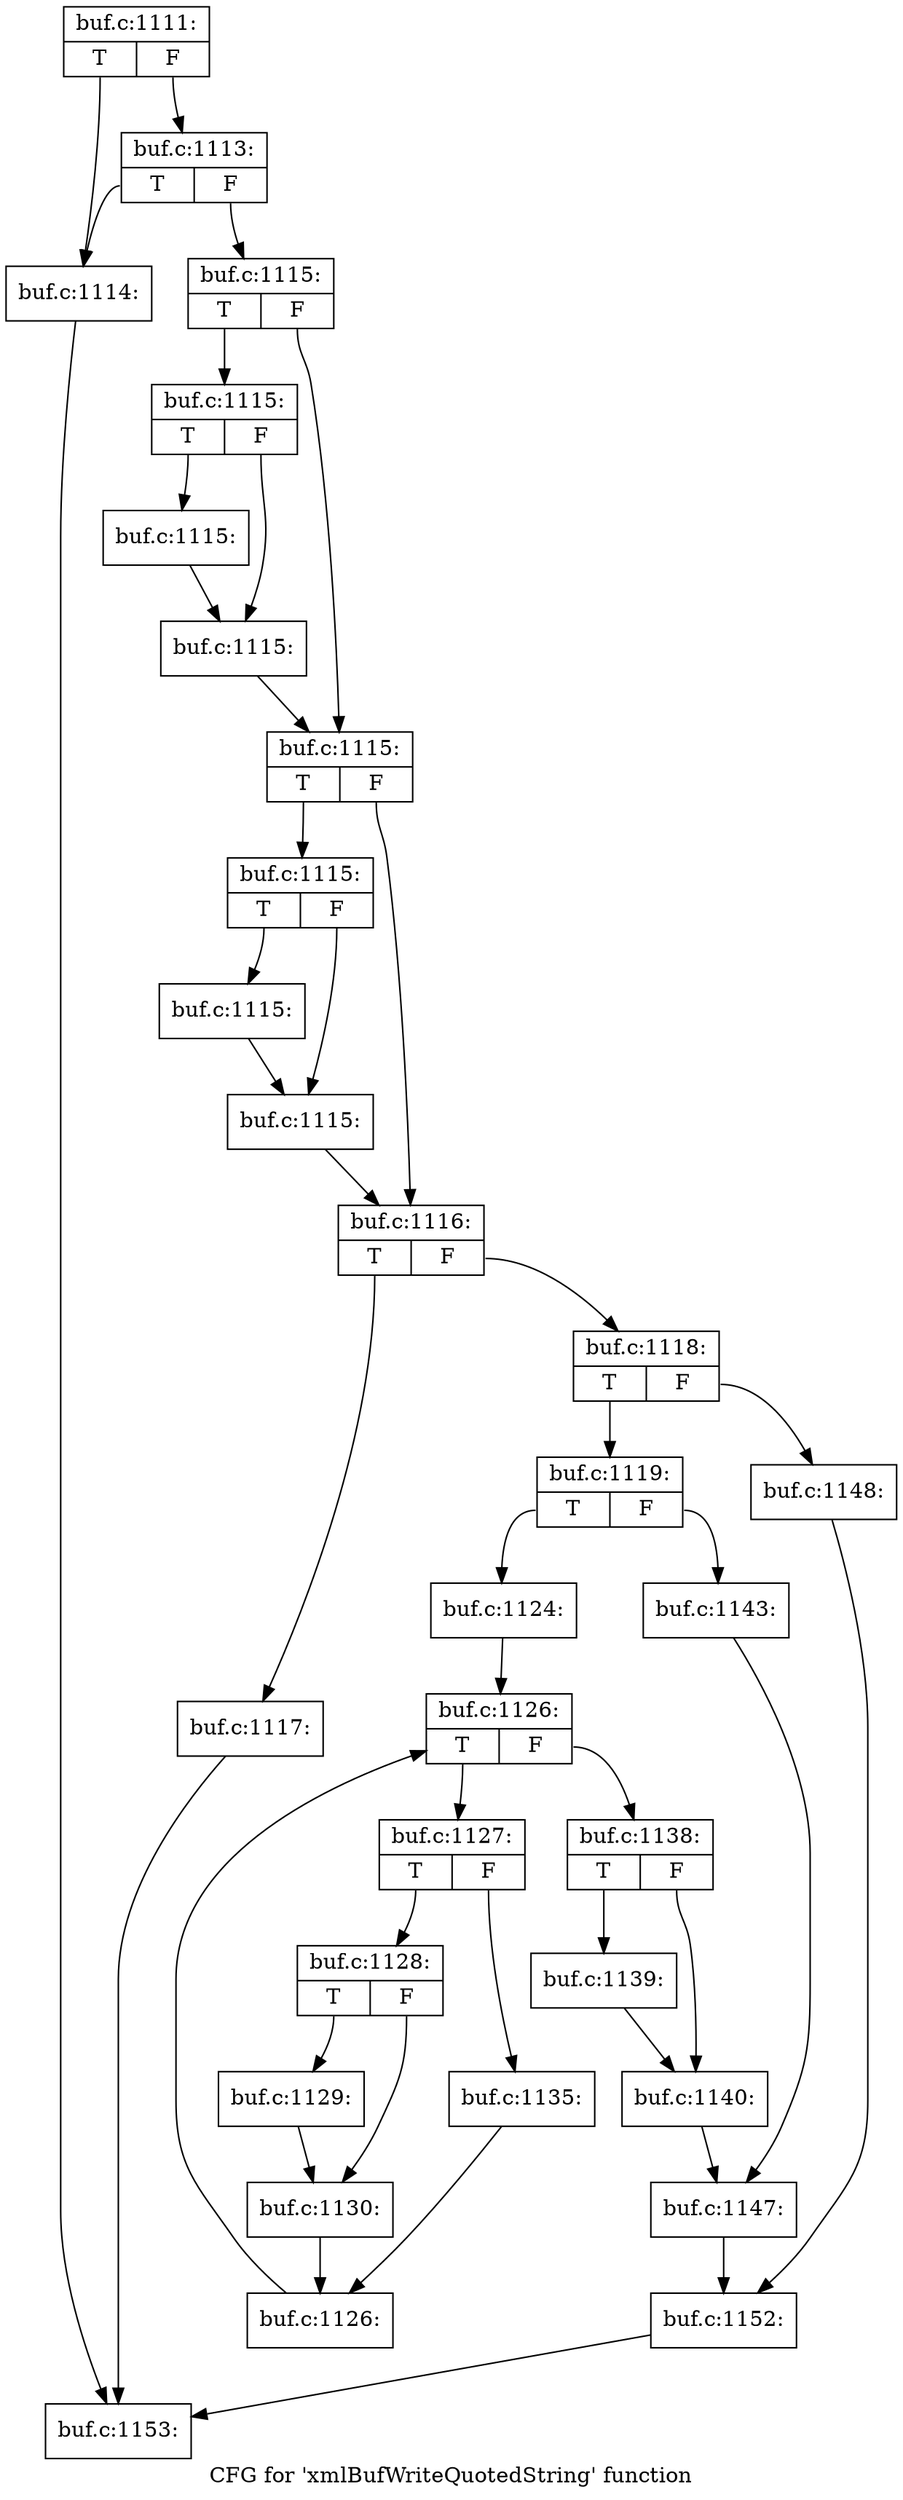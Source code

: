 digraph "CFG for 'xmlBufWriteQuotedString' function" {
	label="CFG for 'xmlBufWriteQuotedString' function";

	Node0x563bea0 [shape=record,label="{buf.c:1111:|{<s0>T|<s1>F}}"];
	Node0x563bea0:s0 -> Node0x563cc90;
	Node0x563bea0:s1 -> Node0x563cd30;
	Node0x563cd30 [shape=record,label="{buf.c:1113:|{<s0>T|<s1>F}}"];
	Node0x563cd30:s0 -> Node0x563cc90;
	Node0x563cd30:s1 -> Node0x563cce0;
	Node0x563cc90 [shape=record,label="{buf.c:1114:}"];
	Node0x563cc90 -> Node0x56378f0;
	Node0x563cce0 [shape=record,label="{buf.c:1115:|{<s0>T|<s1>F}}"];
	Node0x563cce0:s0 -> Node0x563d520;
	Node0x563cce0:s1 -> Node0x563d570;
	Node0x563d520 [shape=record,label="{buf.c:1115:|{<s0>T|<s1>F}}"];
	Node0x563d520:s0 -> Node0x563daf0;
	Node0x563d520:s1 -> Node0x563db40;
	Node0x563daf0 [shape=record,label="{buf.c:1115:}"];
	Node0x563daf0 -> Node0x563db40;
	Node0x563db40 [shape=record,label="{buf.c:1115:}"];
	Node0x563db40 -> Node0x563d570;
	Node0x563d570 [shape=record,label="{buf.c:1115:|{<s0>T|<s1>F}}"];
	Node0x563d570:s0 -> Node0x563e1e0;
	Node0x563d570:s1 -> Node0x563e230;
	Node0x563e1e0 [shape=record,label="{buf.c:1115:|{<s0>T|<s1>F}}"];
	Node0x563e1e0:s0 -> Node0x563e7b0;
	Node0x563e1e0:s1 -> Node0x563e800;
	Node0x563e7b0 [shape=record,label="{buf.c:1115:}"];
	Node0x563e7b0 -> Node0x563e800;
	Node0x563e800 [shape=record,label="{buf.c:1115:}"];
	Node0x563e800 -> Node0x563e230;
	Node0x563e230 [shape=record,label="{buf.c:1116:|{<s0>T|<s1>F}}"];
	Node0x563e230:s0 -> Node0x563ef00;
	Node0x563e230:s1 -> Node0x563ef50;
	Node0x563ef00 [shape=record,label="{buf.c:1117:}"];
	Node0x563ef00 -> Node0x56378f0;
	Node0x563ef50 [shape=record,label="{buf.c:1118:|{<s0>T|<s1>F}}"];
	Node0x563ef50:s0 -> Node0x563f540;
	Node0x563ef50:s1 -> Node0x563f5e0;
	Node0x563f540 [shape=record,label="{buf.c:1119:|{<s0>T|<s1>F}}"];
	Node0x563f540:s0 -> Node0x5640360;
	Node0x563f540:s1 -> Node0x5640400;
	Node0x5640360 [shape=record,label="{buf.c:1124:}"];
	Node0x5640360 -> Node0x563fd20;
	Node0x563fd20 [shape=record,label="{buf.c:1126:|{<s0>T|<s1>F}}"];
	Node0x563fd20:s0 -> Node0x5640f50;
	Node0x563fd20:s1 -> Node0x5546250;
	Node0x5640f50 [shape=record,label="{buf.c:1127:|{<s0>T|<s1>F}}"];
	Node0x5640f50:s0 -> Node0x5641140;
	Node0x5640f50:s1 -> Node0x56411e0;
	Node0x5641140 [shape=record,label="{buf.c:1128:|{<s0>T|<s1>F}}"];
	Node0x5641140:s0 -> Node0x554fbd0;
	Node0x5641140:s1 -> Node0x56416a0;
	Node0x554fbd0 [shape=record,label="{buf.c:1129:}"];
	Node0x554fbd0 -> Node0x56416a0;
	Node0x56416a0 [shape=record,label="{buf.c:1130:}"];
	Node0x56416a0 -> Node0x5641190;
	Node0x56411e0 [shape=record,label="{buf.c:1135:}"];
	Node0x56411e0 -> Node0x5641190;
	Node0x5641190 [shape=record,label="{buf.c:1126:}"];
	Node0x5641190 -> Node0x563fd20;
	Node0x5546250 [shape=record,label="{buf.c:1138:|{<s0>T|<s1>F}}"];
	Node0x5546250:s0 -> Node0x5642cd0;
	Node0x5546250:s1 -> Node0x5642d20;
	Node0x5642cd0 [shape=record,label="{buf.c:1139:}"];
	Node0x5642cd0 -> Node0x5642d20;
	Node0x5642d20 [shape=record,label="{buf.c:1140:}"];
	Node0x5642d20 -> Node0x56403b0;
	Node0x5640400 [shape=record,label="{buf.c:1143:}"];
	Node0x5640400 -> Node0x56403b0;
	Node0x56403b0 [shape=record,label="{buf.c:1147:}"];
	Node0x56403b0 -> Node0x563f590;
	Node0x563f5e0 [shape=record,label="{buf.c:1148:}"];
	Node0x563f5e0 -> Node0x563f590;
	Node0x563f590 [shape=record,label="{buf.c:1152:}"];
	Node0x563f590 -> Node0x56378f0;
	Node0x56378f0 [shape=record,label="{buf.c:1153:}"];
}
